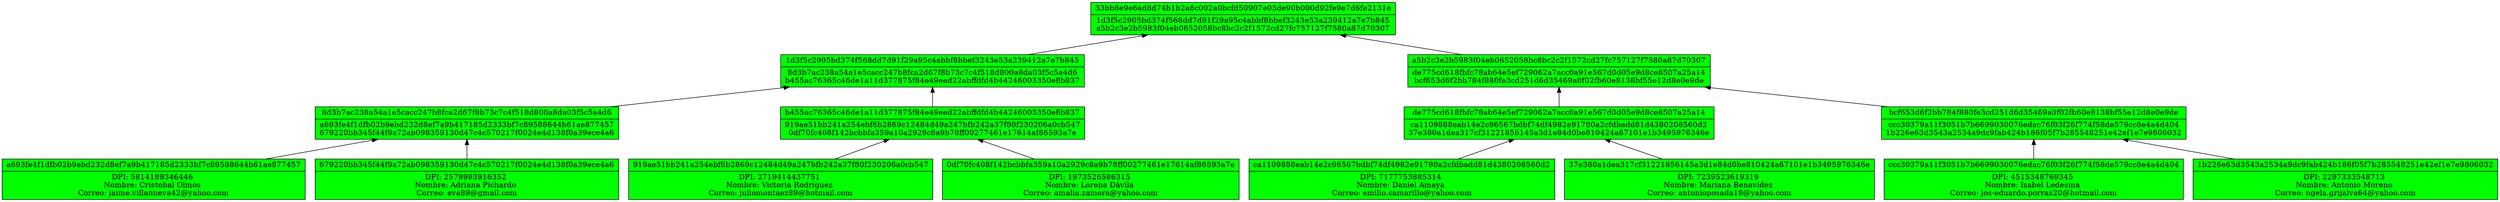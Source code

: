 digraph G{
node[shape="record", style="filled"];
node0xc000315400[label="{33bb8e9e6ad8d74b1b2a8c002a0bcfd50907e03de90b000d92fe9e7d6fe2131e | 1d3f5c2905bd374f568dd7d91f29a95c4abbf8bbef3243e53a239412a7e7b845\na5b2c3e2b5983f04eb0652058bc8bc2c2f1572cd27fc757127f7580a87d70307}", fillcolor="green"];
node0xc000315360[label="{1d3f5c2905bd374f568dd7d91f29a95c4abbf8bbef3243e53a239412a7e7b845 | 8d3b7ac238a54a1e5cacc247b8fca2d67f8b73c7c4f518d800a8da03f5c5a4d6\nb455ac76365c46de1a11d377875f84e49eed22abffdfd4b44246003350e8b837}", fillcolor="green"];
node0xc000315400->node0xc000315360 [dir=back]
node0xc000315220[label="{8d3b7ac238a54a1e5cacc247b8fca2d67f8b73c7c4f518d800a8da03f5c5a4d6 | a693fe4f1dfb02b9ebd232d8ef7a9b417185d2333bf7c89588644b61ae877457\n679220bb345f44f9a72ab098359130d47c4c570217f0024e4d138f0a39ece4a6}", fillcolor="green"];
node0xc000315360->node0xc000315220 [dir=back]
node0xc0003143c0[label="{a693fe4f1dfb02b9ebd232d8ef7a9b417185d2333bf7c89588644b61ae877457 |DPI: 5814189346446 \nNombre: Cristobal Olmos \nCorreo: jaime.villanueva42@yahoo.com}", fillcolor="green"];
node0xc000315220->node0xc0003143c0 [dir=back]
node0xc0003144b0[label="{679220bb345f44f9a72ab098359130d47c4c570217f0024e4d138f0a39ece4a6 |DPI: 2579993916352 \nNombre: Adriana Pichardo \nCorreo: eva89@gmail.com}", fillcolor="green"];
node0xc000315220->node0xc0003144b0 [dir=back]
node0xc000315270[label="{b455ac76365c46de1a11d377875f84e49eed22abffdfd4b44246003350e8b837 | 919ae51bb241a254ebf6b2869c12484d49a247bfb242a37f80f230206a0cb547\n0df70fc408f142bcbbfa359a10a2929c8a9b78ff00277461e17614af86593a7e}", fillcolor="green"];
node0xc000315360->node0xc000315270 [dir=back]
node0xc000314550[label="{919ae51bb241a254ebf6b2869c12484d49a247bfb242a37f80f230206a0cb547 |DPI: 2719414437751 \nNombre: Victoria Rodríguez \nCorreo: juliomontaez89@hotmail.com}", fillcolor="green"];
node0xc000315270->node0xc000314550 [dir=back]
node0xc0003146e0[label="{0df70fc408f142bcbbfa359a10a2929c8a9b78ff00277461e17614af86593a7e |DPI: 1973526586315 \nNombre: Lorena Dávila \nCorreo: amalia.zamora@yahoo.com}", fillcolor="green"];
node0xc000315270->node0xc0003146e0 [dir=back]
node0xc0003153b0[label="{a5b2c3e2b5983f04eb0652058bc8bc2c2f1572cd27fc757127f7580a87d70307 | de775cd618fbfc78ab64e5ef729062a7acc0a91e567d0d05e9d8ce8507a25a14\nbcf653d6f2bb784f880fe3cd251d6d35469a0f02fb60e8138bf55e12d8e0e9de}", fillcolor="green"];
node0xc000315400->node0xc0003153b0 [dir=back]
node0xc0003152c0[label="{de775cd618fbfc78ab64e5ef729062a7acc0a91e567d0d05e9d8ce8507a25a14 | ca1109888eab14e2c96567bdbf74df4982e91780a2cfdbadd81d4380208560d2\n37e380a1dea317cf31221856145a3d1e84d0be810424a67101e1b3495976346e}", fillcolor="green"];
node0xc0003153b0->node0xc0003152c0 [dir=back]
node0xc000314820[label="{ca1109888eab14e2c96567bdbf74df4982e91780a2cfdbadd81d4380208560d2 |DPI: 7177753885314 \nNombre: Daniel Amaya \nCorreo: emilio.camarillo@yahoo.com}", fillcolor="green"];
node0xc0003152c0->node0xc000314820 [dir=back]
node0xc000314b90[label="{37e380a1dea317cf31221856145a3d1e84d0be810424a67101e1b3495976346e |DPI: 7239523619319 \nNombre: Mariana Benavídez \nCorreo: antonioposada19@yahoo.com}", fillcolor="green"];
node0xc0003152c0->node0xc000314b90 [dir=back]
node0xc000315310[label="{bcf653d6f2bb784f880fe3cd251d6d35469a0f02fb60e8138bf55e12d8e0e9de | ccc30379a11f3051b7b6699030076edac76f03f26f774f58de579cc8e4a4d404\n1b226e63d3543a2534a9dc9fab424b186f05f7b285548251e42ef1e7e9806032}", fillcolor="green"];
node0xc0003153b0->node0xc000315310 [dir=back]
node0xc000314f00[label="{ccc30379a11f3051b7b6699030076edac76f03f26f774f58de579cc8e4a4d404 |DPI: 4515348769345 \nNombre: Isabel Ledesma \nCorreo: jos-eduardo.porras20@hotmail.com}", fillcolor="green"];
node0xc000315310->node0xc000314f00 [dir=back]
node0xc0003151d0[label="{1b226e63d3543a2534a9dc9fab424b186f05f7b285548251e42ef1e7e9806032 |DPI: 2297333548713 \nNombre: Antonio Moreno \nCorreo: ngela.grijalva64@yahoo.com}", fillcolor="green"];
node0xc000315310->node0xc0003151d0 [dir=back]
}

